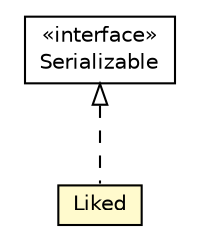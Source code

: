 #!/usr/local/bin/dot
#
# Class diagram 
# Generated by UMLGraph version 5.4 (http://www.umlgraph.org/)
#

digraph G {
	edge [fontname="Helvetica",fontsize=10,labelfontname="Helvetica",labelfontsize=10];
	node [fontname="Helvetica",fontsize=10,shape=plaintext];
	nodesep=0.25;
	ranksep=0.5;
	// hu.sch.kfc.shared.Liked
	c4733 [label=<<table title="hu.sch.kfc.shared.Liked" border="0" cellborder="1" cellspacing="0" cellpadding="2" port="p" bgcolor="lemonChiffon" href="./Liked.html">
		<tr><td><table border="0" cellspacing="0" cellpadding="1">
<tr><td align="center" balign="center"> Liked </td></tr>
		</table></td></tr>
		</table>>, URL="./Liked.html", fontname="Helvetica", fontcolor="black", fontsize=10.0];
	//hu.sch.kfc.shared.Liked implements java.io.Serializable
	c4805:p -> c4733:p [dir=back,arrowtail=empty,style=dashed];
	// java.io.Serializable
	c4805 [label=<<table title="java.io.Serializable" border="0" cellborder="1" cellspacing="0" cellpadding="2" port="p" href="http://java.sun.com/j2se/1.4.2/docs/api/java/io/Serializable.html">
		<tr><td><table border="0" cellspacing="0" cellpadding="1">
<tr><td align="center" balign="center"> &#171;interface&#187; </td></tr>
<tr><td align="center" balign="center"> Serializable </td></tr>
		</table></td></tr>
		</table>>, URL="http://java.sun.com/j2se/1.4.2/docs/api/java/io/Serializable.html", fontname="Helvetica", fontcolor="black", fontsize=10.0];
}

